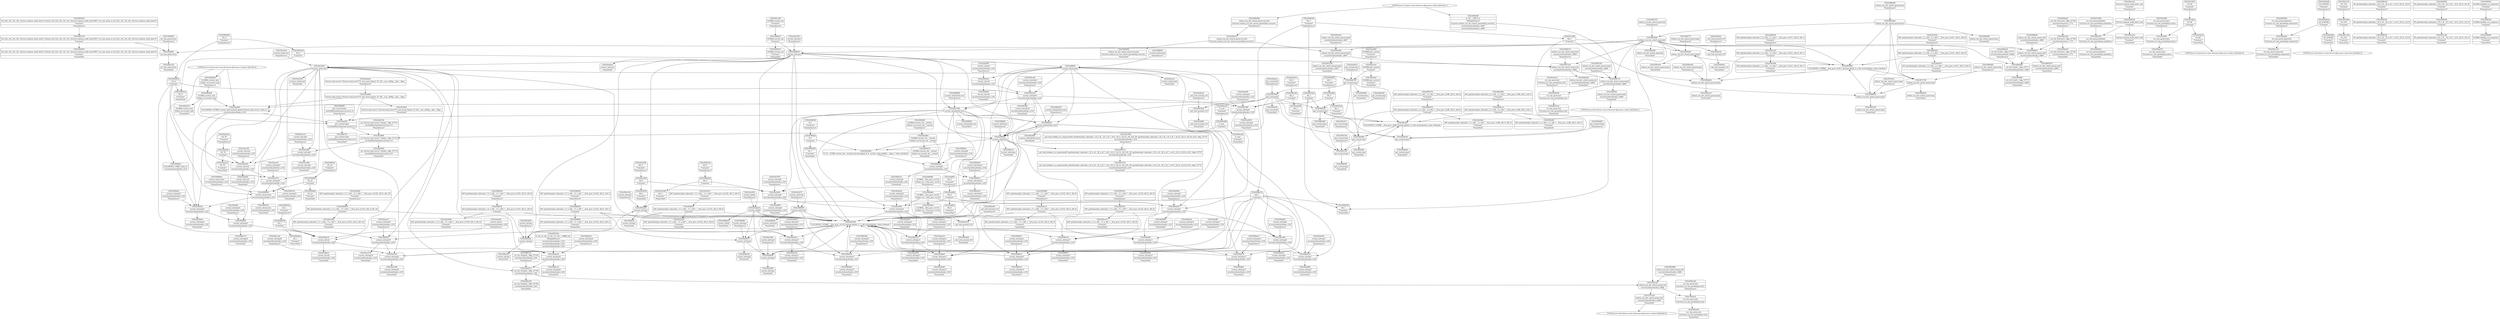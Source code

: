 digraph {
	CE0x508adc0 [shape=record,shape=Mrecord,label="{CE0x508adc0|get_current:bb|*SummSource*}"]
	CE0x509d9e0 [shape=record,shape=Mrecord,label="{CE0x509d9e0|avc_has_perm:auditdata|Function::avc_has_perm&Arg::auditdata::|*SummSink*}"]
	CE0x5099150 [shape=record,shape=Mrecord,label="{CE0x5099150|current_sid:tmp21|security/selinux/hooks.c,218|*SummSink*}"]
	CE0x5096710 [shape=record,shape=Mrecord,label="{CE0x5096710|_call_void_lockdep_rcu_suspicious(i8*_getelementptr_inbounds_(_25_x_i8_,_25_x_i8_*_.str3,_i32_0,_i32_0),_i32_218,_i8*_getelementptr_inbounds_(_45_x_i8_,_45_x_i8_*_.str12,_i32_0,_i32_0))_#10,_!dbg_!27727|security/selinux/hooks.c,218}"]
	CE0x50a3cc0 [shape=record,shape=Mrecord,label="{CE0x50a3cc0|current_sid:do.body|*SummSink*}"]
	CE0x50a7970 [shape=record,shape=Mrecord,label="{CE0x50a7970|_call_void_lockdep_rcu_suspicious(i8*_getelementptr_inbounds_(_25_x_i8_,_25_x_i8_*_.str3,_i32_0,_i32_0),_i32_218,_i8*_getelementptr_inbounds_(_45_x_i8_,_45_x_i8_*_.str12,_i32_0,_i32_0))_#10,_!dbg_!27727|security/selinux/hooks.c,218|*SummSink*}"]
	CE0x5096160 [shape=record,shape=Mrecord,label="{CE0x5096160|i8_1|*Constant*|*SummSource*}"]
	CE0x50fd730 [shape=record,shape=Mrecord,label="{CE0x50fd730|get_current:tmp4|./arch/x86/include/asm/current.h,14|*SummSink*}"]
	CE0x50bf8d0 [shape=record,shape=Mrecord,label="{CE0x50bf8d0|avc_has_perm:entry}"]
	CE0x50a05c0 [shape=record,shape=Mrecord,label="{CE0x50a05c0|get_current:entry|*SummSource*}"]
	CE0x50a6d40 [shape=record,shape=Mrecord,label="{CE0x50a6d40|current_sid:tmp3}"]
	CE0x5090110 [shape=record,shape=Mrecord,label="{CE0x5090110|selinux_tun_dev_attach_queue:tmp5|security/selinux/hooks.c,4669}"]
	CE0x50b3480 [shape=record,shape=Mrecord,label="{CE0x50b3480|i64*_getelementptr_inbounds_(_11_x_i64_,_11_x_i64_*___llvm_gcov_ctr125,_i64_0,_i64_0)|*Constant*|*SummSink*}"]
	CE0x50a5470 [shape=record,shape=Mrecord,label="{CE0x50a5470|current_sid:if.end|*SummSource*}"]
	CE0x508d7f0 [shape=record,shape=Mrecord,label="{CE0x508d7f0|i64_1|*Constant*|*SummSink*}"]
	CE0x509da50 [shape=record,shape=Mrecord,label="{CE0x509da50|_ret_i32_%retval.0,_!dbg_!27728|security/selinux/avc.c,775|*SummSink*}"]
	"CONST[source:2(external),value:2(dynamic)][purpose:{subject}][SrcIdx:2]"
	CE0x5089230 [shape=record,shape=Mrecord,label="{CE0x5089230|current_sid:tmp18|security/selinux/hooks.c,218}"]
	CE0x50bc2a0 [shape=record,shape=Mrecord,label="{CE0x50bc2a0|%struct.common_audit_data*_null|*Constant*|*SummSource*}"]
	CE0x5085010 [shape=record,shape=Mrecord,label="{CE0x5085010|i32_0|*Constant*|*SummSink*}"]
	CE0x508a2b0 [shape=record,shape=Mrecord,label="{CE0x508a2b0|avc_has_perm:ssid|Function::avc_has_perm&Arg::ssid::|*SummSink*}"]
	CE0x50b3b20 [shape=record,shape=Mrecord,label="{CE0x50b3b20|_call_void_mcount()_#3}"]
	CE0x50a1000 [shape=record,shape=Mrecord,label="{CE0x50a1000|i64*_getelementptr_inbounds_(_11_x_i64_,_11_x_i64_*___llvm_gcov_ctr125,_i64_0,_i64_10)|*Constant*|*SummSink*}"]
	CE0x5087b70 [shape=record,shape=Mrecord,label="{CE0x5087b70|i64*_getelementptr_inbounds_(_2_x_i64_,_2_x_i64_*___llvm_gcov_ctr98,_i64_0,_i64_0)|*Constant*|*SummSource*}"]
	CE0x508d620 [shape=record,shape=Mrecord,label="{CE0x508d620|selinux_tun_dev_attach_queue:call1|security/selinux/hooks.c,4669}"]
	CE0x508db10 [shape=record,shape=Mrecord,label="{CE0x508db10|current_sid:tobool1|security/selinux/hooks.c,218}"]
	CE0x5082fb0 [shape=record,shape=Mrecord,label="{CE0x5082fb0|selinux_tun_dev_attach_queue:tmp5|security/selinux/hooks.c,4669|*SummSink*}"]
	CE0x50a0f50 [shape=record,shape=Mrecord,label="{CE0x50a0f50|i64*_getelementptr_inbounds_(_11_x_i64_,_11_x_i64_*___llvm_gcov_ctr125,_i64_0,_i64_10)|*Constant*|*SummSource*}"]
	CE0x5099c60 [shape=record,shape=Mrecord,label="{CE0x5099c60|current_sid:tmp22|security/selinux/hooks.c,218}"]
	CE0x5088500 [shape=record,shape=Mrecord,label="{CE0x5088500|selinux_tun_dev_attach_queue:tmp1}"]
	"CONST[source:1(input),value:2(dynamic)][purpose:{object}][SrcIdx:1]"
	CE0x50aa600 [shape=record,shape=Mrecord,label="{CE0x50aa600|COLLAPSED:_GCMRE_current_task_external_global_%struct.task_struct*:_elem_0::|security/selinux/hooks.c,218}"]
	CE0x50a8e30 [shape=record,shape=Mrecord,label="{CE0x50a8e30|current_sid:sid|security/selinux/hooks.c,220}"]
	CE0x50a6c40 [shape=record,shape=Mrecord,label="{CE0x50a6c40|current_sid:tmp2|*SummSink*}"]
	CE0x5085dd0 [shape=record,shape=Mrecord,label="{CE0x5085dd0|selinux_tun_dev_attach_queue:bb|*SummSink*}"]
	CE0x50c2fa0 [shape=record,shape=Mrecord,label="{CE0x50c2fa0|i16_49|*Constant*}"]
	CE0x50bd440 [shape=record,shape=Mrecord,label="{CE0x50bd440|avc_has_perm:requested|Function::avc_has_perm&Arg::requested::}"]
	CE0x5091ba0 [shape=record,shape=Mrecord,label="{CE0x5091ba0|current_sid:tobool|security/selinux/hooks.c,218}"]
	CE0x5083b30 [shape=record,shape=Mrecord,label="{CE0x5083b30|i64*_getelementptr_inbounds_(_2_x_i64_,_2_x_i64_*___llvm_gcov_ctr411,_i64_0,_i64_1)|*Constant*|*SummSource*}"]
	CE0x508ab20 [shape=record,shape=Mrecord,label="{CE0x508ab20|current_sid:tmp24|security/selinux/hooks.c,220|*SummSource*}"]
	CE0x50962d0 [shape=record,shape=Mrecord,label="{CE0x50962d0|i8_1|*Constant*|*SummSink*}"]
	CE0x509e0d0 [shape=record,shape=Mrecord,label="{CE0x509e0d0|i1_true|*Constant*}"]
	CE0x50fd5c0 [shape=record,shape=Mrecord,label="{CE0x50fd5c0|get_current:tmp3}"]
	CE0x50affc0 [shape=record,shape=Mrecord,label="{CE0x50affc0|i64_0|*Constant*|*SummSink*}"]
	CE0x509e820 [shape=record,shape=Mrecord,label="{CE0x509e820|_call_void_mcount()_#3|*SummSink*}"]
	CE0x50ab880 [shape=record,shape=Mrecord,label="{CE0x50ab880|current_sid:tmp7|security/selinux/hooks.c,218|*SummSink*}"]
	CE0x50aa760 [shape=record,shape=Mrecord,label="{CE0x50aa760|current_sid:cred|security/selinux/hooks.c,218|*SummSource*}"]
	CE0x508a350 [shape=record,shape=Mrecord,label="{CE0x508a350|avc_has_perm:tsid|Function::avc_has_perm&Arg::tsid::}"]
	CE0x50b3800 [shape=record,shape=Mrecord,label="{CE0x50b3800|i64*_getelementptr_inbounds_(_2_x_i64_,_2_x_i64_*___llvm_gcov_ctr98,_i64_0,_i64_1)|*Constant*|*SummSource*}"]
	CE0x507e800 [shape=record,shape=Mrecord,label="{CE0x507e800|avc_has_perm:auditdata|Function::avc_has_perm&Arg::auditdata::|*SummSource*}"]
	CE0x50992c0 [shape=record,shape=Mrecord,label="{CE0x50992c0|i32_22|*Constant*|*SummSource*}"]
	CE0x5091cd0 [shape=record,shape=Mrecord,label="{CE0x5091cd0|current_sid:tobool|security/selinux/hooks.c,218|*SummSource*}"]
	CE0x50be670 [shape=record,shape=Mrecord,label="{CE0x50be670|avc_has_perm:tclass|Function::avc_has_perm&Arg::tclass::|*SummSink*}"]
	CE0x508b280 [shape=record,shape=Mrecord,label="{CE0x508b280|get_current:tmp3|*SummSink*}"]
	CE0x50b09d0 [shape=record,shape=Mrecord,label="{CE0x50b09d0|0:_i8,_:_GCMR_current_sid.__warned_internal_global_i8_0,_section_.data.unlikely_,_align_1:_elem_0:default:}"]
	CE0x5090e60 [shape=record,shape=Mrecord,label="{CE0x5090e60|_ret_i32_%call1,_!dbg_!27717|security/selinux/hooks.c,4669|*SummSource*}"]
	CE0x50862a0 [shape=record,shape=Mrecord,label="{CE0x50862a0|GLOBAL:current_sid|*Constant*}"]
	CE0x50c5250 [shape=record,shape=Mrecord,label="{CE0x50c5250|current_sid:do.end|*SummSink*}"]
	CE0x50b3690 [shape=record,shape=Mrecord,label="{CE0x50b3690|current_sid:tmp|*SummSource*}"]
	CE0x6523180 [shape=record,shape=Mrecord,label="{CE0x6523180|current_sid:entry|*SummSource*}"]
	CE0x508e1c0 [shape=record,shape=Mrecord,label="{CE0x508e1c0|_ret_i32_%tmp24,_!dbg_!27742|security/selinux/hooks.c,220|*SummSource*}"]
	CE0x50cbd60 [shape=record,shape=Mrecord,label="{CE0x50cbd60|%struct.task_struct*_(%struct.task_struct**)*_asm_movq_%gs:$_1:P_,$0_,_r,im,_dirflag_,_fpsr_,_flags_}"]
	CE0x50b00d0 [shape=record,shape=Mrecord,label="{CE0x50b00d0|current_sid:tmp5|security/selinux/hooks.c,218|*SummSource*}"]
	CE0x50aff50 [shape=record,shape=Mrecord,label="{CE0x50aff50|i64_0|*Constant*|*SummSource*}"]
	CE0x5090cc0 [shape=record,shape=Mrecord,label="{CE0x5090cc0|i64*_getelementptr_inbounds_(_2_x_i64_,_2_x_i64_*___llvm_gcov_ctr98,_i64_0,_i64_1)|*Constant*}"]
	CE0x50931b0 [shape=record,shape=Mrecord,label="{CE0x50931b0|i32_0|*Constant*}"]
	CE0x508dc10 [shape=record,shape=Mrecord,label="{CE0x508dc10|current_sid:tmp8|security/selinux/hooks.c,218|*SummSink*}"]
	CE0x5088e40 [shape=record,shape=Mrecord,label="{CE0x5088e40|i64*_getelementptr_inbounds_(_11_x_i64_,_11_x_i64_*___llvm_gcov_ctr125,_i64_0,_i64_0)|*Constant*|*SummSource*}"]
	CE0x508e230 [shape=record,shape=Mrecord,label="{CE0x508e230|_ret_i32_%tmp24,_!dbg_!27742|security/selinux/hooks.c,220|*SummSink*}"]
	CE0x508c200 [shape=record,shape=Mrecord,label="{CE0x508c200|current_sid:tmp1}"]
	CE0x50a8510 [shape=record,shape=Mrecord,label="{CE0x50a8510|_ret_i32_%tmp24,_!dbg_!27742|security/selinux/hooks.c,220}"]
	CE0x50955d0 [shape=record,shape=Mrecord,label="{CE0x50955d0|selinux_tun_dev_attach_queue:tmp3}"]
	CE0x508ac10 [shape=record,shape=Mrecord,label="{CE0x508ac10|current_sid:tmp24|security/selinux/hooks.c,220|*SummSink*}"]
	CE0x509fb30 [shape=record,shape=Mrecord,label="{CE0x509fb30|current_sid:tmp16|security/selinux/hooks.c,218|*SummSource*}"]
	CE0x50fc410 [shape=record,shape=Mrecord,label="{CE0x50fc410|get_current:tmp|*SummSource*}"]
	CE0x50914e0 [shape=record,shape=Mrecord,label="{CE0x50914e0|selinux_tun_dev_attach_queue:tmp4|security/selinux/hooks.c,4667|*SummSource*}"]
	CE0x508c190 [shape=record,shape=Mrecord,label="{CE0x508c190|current_sid:tmp1|*SummSource*}"]
	CE0x507e750 [shape=record,shape=Mrecord,label="{CE0x507e750|selinux_tun_dev_attach_queue:tmp}"]
	"CONST[source:0(mediator),value:0(static)][purpose:{operation}][SnkIdx:3]"
	CE0x50b1c00 [shape=record,shape=Mrecord,label="{CE0x50b1c00|i32_218|*Constant*|*SummSink*}"]
	CE0x50a3540 [shape=record,shape=Mrecord,label="{CE0x50a3540|i64_4|*Constant*}"]
	CE0x508f9f0 [shape=record,shape=Mrecord,label="{CE0x508f9f0|current_sid:do.body}"]
	CE0x50923d0 [shape=record,shape=Mrecord,label="{CE0x50923d0|_call_void_mcount()_#3|*SummSource*}"]
	CE0x50b2f80 [shape=record,shape=Mrecord,label="{CE0x50b2f80|current_sid:land.lhs.true2|*SummSink*}"]
	CE0x508bc80 [shape=record,shape=Mrecord,label="{CE0x508bc80|current_sid:tobool1|security/selinux/hooks.c,218|*SummSource*}"]
	CE0x5096ff0 [shape=record,shape=Mrecord,label="{CE0x5096ff0|current_sid:tmp2|*SummSource*}"]
	CE0x50a2060 [shape=record,shape=Mrecord,label="{CE0x50a2060|current_sid:tmp3|*SummSink*}"]
	CE0x50994d0 [shape=record,shape=Mrecord,label="{CE0x50994d0|i32_22|*Constant*|*SummSink*}"]
	CE0x50cbf20 [shape=record,shape=Mrecord,label="{CE0x50cbf20|%struct.task_struct*_(%struct.task_struct**)*_asm_movq_%gs:$_1:P_,$0_,_r,im,_dirflag_,_fpsr_,_flags_|*SummSink*}"]
	CE0x508e300 [shape=record,shape=Mrecord,label="{CE0x508e300|selinux_tun_dev_attach_queue:tmp2|*SummSource*}"]
	CE0x50a4460 [shape=record,shape=Mrecord,label="{CE0x50a4460|i64_0|*Constant*}"]
	CE0x50a06b0 [shape=record,shape=Mrecord,label="{CE0x50a06b0|get_current:entry|*SummSink*}"]
	CE0x509c920 [shape=record,shape=Mrecord,label="{CE0x509c920|i64_3|*Constant*|*SummSink*}"]
	CE0x49830e0 [shape=record,shape=Mrecord,label="{CE0x49830e0|i32_(i32,_i32,_i16,_i32,_%struct.common_audit_data*)*_bitcast_(i32_(i32,_i32,_i16,_i32,_%struct.common_audit_data.495*)*_avc_has_perm_to_i32_(i32,_i32,_i16,_i32,_%struct.common_audit_data*)*)|*Constant*|*SummSource*}"]
	CE0x508b640 [shape=record,shape=Mrecord,label="{CE0x508b640|selinux_tun_dev_attach_queue:tmp2}"]
	CE0x5083880 [shape=record,shape=Mrecord,label="{CE0x5083880|selinux_tun_dev_attach_queue:call|security/selinux/hooks.c,4669|*SummSource*}"]
	CE0x50a0ca0 [shape=record,shape=Mrecord,label="{CE0x50a0ca0|current_sid:tmp19|security/selinux/hooks.c,218|*SummSource*}"]
	CE0x50ac860 [shape=record,shape=Mrecord,label="{CE0x50ac860|GLOBAL:get_current|*Constant*|*SummSource*}"]
	CE0x507ee00 [shape=record,shape=Mrecord,label="{CE0x507ee00|GLOBAL:current_sid|*Constant*|*SummSource*}"]
	CE0x508f160 [shape=record,shape=Mrecord,label="{CE0x508f160|i8*_getelementptr_inbounds_(_45_x_i8_,_45_x_i8_*_.str12,_i32_0,_i32_0)|*Constant*}"]
	CE0x50a0740 [shape=record,shape=Mrecord,label="{CE0x50a0740|_ret_%struct.task_struct*_%tmp4,_!dbg_!27714|./arch/x86/include/asm/current.h,14|*SummSource*}"]
	CE0x5087840 [shape=record,shape=Mrecord,label="{CE0x5087840|get_current:bb}"]
	CE0x50b26f0 [shape=record,shape=Mrecord,label="{CE0x50b26f0|current_sid:call|security/selinux/hooks.c,218|*SummSource*}"]
	CE0x50a3650 [shape=record,shape=Mrecord,label="{CE0x50a3650|i64_4|*Constant*|*SummSink*}"]
	CE0x508aa30 [shape=record,shape=Mrecord,label="{CE0x508aa30|current_sid:tmp24|security/selinux/hooks.c,220}"]
	CE0x50a84a0 [shape=record,shape=Mrecord,label="{CE0x50a84a0|current_sid:entry|*SummSink*}"]
	CE0x50a2120 [shape=record,shape=Mrecord,label="{CE0x50a2120|_call_void_mcount()_#3}"]
	CE0x50875d0 [shape=record,shape=Mrecord,label="{CE0x50875d0|0:_i32,_4:_i32,_8:_i32,_12:_i32,_:_CMRE_4,8_|*MultipleSource*|security/selinux/hooks.c,218|security/selinux/hooks.c,218|security/selinux/hooks.c,220}"]
	CE0x50a4380 [shape=record,shape=Mrecord,label="{CE0x50a4380|i64_2|*Constant*|*SummSink*}"]
	CE0x509e420 [shape=record,shape=Mrecord,label="{CE0x509e420|i1_true|*Constant*|*SummSink*}"]
	CE0x5084000 [shape=record,shape=Mrecord,label="{CE0x5084000|selinux_tun_dev_attach_queue:entry|*SummSink*}"]
	CE0x508a520 [shape=record,shape=Mrecord,label="{CE0x508a520|current_sid:tobool1|security/selinux/hooks.c,218|*SummSink*}"]
	CE0x509f560 [shape=record,shape=Mrecord,label="{CE0x509f560|i8*_getelementptr_inbounds_(_25_x_i8_,_25_x_i8_*_.str3,_i32_0,_i32_0)|*Constant*|*SummSource*}"]
	CE0x509bef0 [shape=record,shape=Mrecord,label="{CE0x509bef0|current_sid:call|security/selinux/hooks.c,218|*SummSink*}"]
	"CONST[source:0(mediator),value:2(dynamic)][purpose:{object}][SnkIdx:2]"
	CE0x507ec00 [shape=record,shape=Mrecord,label="{CE0x507ec00|selinux_tun_dev_attach_queue:call|security/selinux/hooks.c,4669|*SummSink*}"]
	CE0x50eb570 [shape=record,shape=Mrecord,label="{CE0x50eb570|GLOBAL:current_task|Global_var:current_task|*SummSink*}"]
	CE0x509dac0 [shape=record,shape=Mrecord,label="{CE0x509dac0|_ret_i32_%retval.0,_!dbg_!27728|security/selinux/avc.c,775|*SummSource*}"]
	CE0x50b5ff0 [shape=record,shape=Mrecord,label="{CE0x50b5ff0|current_sid:tmp23|security/selinux/hooks.c,218|*SummSource*}"]
	CE0x509f1d0 [shape=record,shape=Mrecord,label="{CE0x509f1d0|GLOBAL:lockdep_rcu_suspicious|*Constant*}"]
	CE0x50867c0 [shape=record,shape=Mrecord,label="{CE0x50867c0|current_sid:if.then|*SummSink*}"]
	CE0x5089c30 [shape=record,shape=Mrecord,label="{CE0x5089c30|current_sid:tmp15|security/selinux/hooks.c,218}"]
	CE0x508f890 [shape=record,shape=Mrecord,label="{CE0x508f890|current_sid:land.lhs.true|*SummSource*}"]
	CE0x50a43f0 [shape=record,shape=Mrecord,label="{CE0x50a43f0|current_sid:tmp4|security/selinux/hooks.c,218|*SummSource*}"]
	CE0x50ab700 [shape=record,shape=Mrecord,label="{CE0x50ab700|current_sid:tmp7|security/selinux/hooks.c,218|*SummSource*}"]
	CE0x50a7900 [shape=record,shape=Mrecord,label="{CE0x50a7900|_call_void_lockdep_rcu_suspicious(i8*_getelementptr_inbounds_(_25_x_i8_,_25_x_i8_*_.str3,_i32_0,_i32_0),_i32_218,_i8*_getelementptr_inbounds_(_45_x_i8_,_45_x_i8_*_.str12,_i32_0,_i32_0))_#10,_!dbg_!27727|security/selinux/hooks.c,218|*SummSource*}"]
	CE0x50a10e0 [shape=record,shape=Mrecord,label="{CE0x50a10e0|current_sid:tmp20|security/selinux/hooks.c,218}"]
	CE0x50ac310 [shape=record,shape=Mrecord,label="{CE0x50ac310|current_sid:call4|security/selinux/hooks.c,218|*SummSource*}"]
	CE0x50be6e0 [shape=record,shape=Mrecord,label="{CE0x50be6e0|i32_4194304|*Constant*}"]
	CE0x50b2f10 [shape=record,shape=Mrecord,label="{CE0x50b2f10|current_sid:land.lhs.true2}"]
	CE0x5082af0 [shape=record,shape=Mrecord,label="{CE0x5082af0|selinux_tun_dev_attach_queue:sid|security/selinux/hooks.c,4669|*SummSink*}"]
	CE0x5089930 [shape=record,shape=Mrecord,label="{CE0x5089930|i64*_getelementptr_inbounds_(_11_x_i64_,_11_x_i64_*___llvm_gcov_ctr125,_i64_0,_i64_10)|*Constant*}"]
	CE0x508a120 [shape=record,shape=Mrecord,label="{CE0x508a120|avc_has_perm:entry|*SummSink*}"]
	CE0x5086c10 [shape=record,shape=Mrecord,label="{CE0x5086c10|i64_1|*Constant*}"]
	CE0x5083f50 [shape=record,shape=Mrecord,label="{CE0x5083f50|i64*_getelementptr_inbounds_(_2_x_i64_,_2_x_i64_*___llvm_gcov_ctr411,_i64_0,_i64_0)|*Constant*|*SummSink*}"]
	CE0x50a9f80 [shape=record,shape=Mrecord,label="{CE0x50a9f80|_call_void_mcount()_#3|*SummSink*}"]
	CE0x508d280 [shape=record,shape=Mrecord,label="{CE0x508d280|_ret_i32_%call1,_!dbg_!27717|security/selinux/hooks.c,4669}"]
	CE0x508c4e0 [shape=record,shape=Mrecord,label="{CE0x508c4e0|_ret_i32_%retval.0,_!dbg_!27728|security/selinux/avc.c,775}"]
	CE0x50a8320 [shape=record,shape=Mrecord,label="{CE0x50a8320|current_sid:tmp10|security/selinux/hooks.c,218|*SummSource*}"]
	CE0x509d060 [shape=record,shape=Mrecord,label="{CE0x509d060|current_sid:tmp13|security/selinux/hooks.c,218|*SummSink*}"]
	CE0x50bf940 [shape=record,shape=Mrecord,label="{CE0x50bf940|i32_(i32,_i32,_i16,_i32,_%struct.common_audit_data*)*_bitcast_(i32_(i32,_i32,_i16,_i32,_%struct.common_audit_data.495*)*_avc_has_perm_to_i32_(i32,_i32,_i16,_i32,_%struct.common_audit_data*)*)|*Constant*|*SummSink*}"]
	CE0x5083270 [shape=record,shape=Mrecord,label="{CE0x5083270|selinux_tun_dev_attach_queue:bb|*SummSource*}"]
	CE0x509e2a0 [shape=record,shape=Mrecord,label="{CE0x509e2a0|i1_true|*Constant*|*SummSource*}"]
	"CONST[source:0(mediator),value:2(dynamic)][purpose:{subject}][SnkIdx:0]"
	CE0x50a1070 [shape=record,shape=Mrecord,label="{CE0x50a1070|current_sid:tmp19|security/selinux/hooks.c,218|*SummSink*}"]
	CE0x50a11e0 [shape=record,shape=Mrecord,label="{CE0x50a11e0|current_sid:tmp20|security/selinux/hooks.c,218|*SummSource*}"]
	CE0x50b3520 [shape=record,shape=Mrecord,label="{CE0x50b3520|COLLAPSED:_GCMRE___llvm_gcov_ctr125_internal_global_11_x_i64_zeroinitializer:_elem_0:default:}"]
	CE0x50a5b10 [shape=record,shape=Mrecord,label="{CE0x50a5b10|i64*_getelementptr_inbounds_(_11_x_i64_,_11_x_i64_*___llvm_gcov_ctr125,_i64_0,_i64_9)|*Constant*|*SummSource*}"]
	CE0x50aacf0 [shape=record,shape=Mrecord,label="{CE0x50aacf0|current_sid:tmp21|security/selinux/hooks.c,218|*SummSource*}"]
	CE0x50c4040 [shape=record,shape=Mrecord,label="{CE0x50c4040|current_sid:do.end}"]
	CE0x509e510 [shape=record,shape=Mrecord,label="{CE0x509e510|selinux_tun_dev_attach_queue:security|Function::selinux_tun_dev_attach_queue&Arg::security::}"]
	CE0x5086490 [shape=record,shape=Mrecord,label="{CE0x5086490|selinux_tun_dev_attach_queue:security|Function::selinux_tun_dev_attach_queue&Arg::security::|*SummSink*}"]
	CE0x50ac490 [shape=record,shape=Mrecord,label="{CE0x50ac490|current_sid:call4|security/selinux/hooks.c,218|*SummSink*}"]
	CE0x5084460 [shape=record,shape=Mrecord,label="{CE0x5084460|selinux_tun_dev_attach_queue:tmp|*SummSource*}"]
	CE0x508f900 [shape=record,shape=Mrecord,label="{CE0x508f900|current_sid:land.lhs.true|*SummSink*}"]
	CE0x5088be0 [shape=record,shape=Mrecord,label="{CE0x5088be0|current_sid:bb|*SummSink*}"]
	CE0x509dec0 [shape=record,shape=Mrecord,label="{CE0x509dec0|current_sid:tmp14|security/selinux/hooks.c,218|*SummSource*}"]
	CE0x50a4de0 [shape=record,shape=Mrecord,label="{CE0x50a4de0|_call_void_mcount()_#3|*SummSource*}"]
	CE0x5084260 [shape=record,shape=Mrecord,label="{CE0x5084260|selinux_tun_dev_attach_queue:security|Function::selinux_tun_dev_attach_queue&Arg::security::|*SummSource*}"]
	CE0x508be00 [shape=record,shape=Mrecord,label="{CE0x508be00|i64_5|*Constant*}"]
	CE0x50fd690 [shape=record,shape=Mrecord,label="{CE0x50fd690|get_current:tmp4|./arch/x86/include/asm/current.h,14|*SummSource*}"]
	CE0x5089d10 [shape=record,shape=Mrecord,label="{CE0x5089d10|current_sid:tmp16|security/selinux/hooks.c,218}"]
	CE0x50fd460 [shape=record,shape=Mrecord,label="{CE0x50fd460|get_current:tmp2|*SummSource*}"]
	CE0x5096cf0 [shape=record,shape=Mrecord,label="{CE0x5096cf0|current_sid:tmp1|*SummSink*}"]
	CE0x50920c0 [shape=record,shape=Mrecord,label="{CE0x50920c0|i64*_getelementptr_inbounds_(_11_x_i64_,_11_x_i64_*___llvm_gcov_ctr125,_i64_0,_i64_8)|*Constant*|*SummSource*}"]
	CE0x50fcb60 [shape=record,shape=Mrecord,label="{CE0x50fcb60|get_current:tmp|*SummSink*}"]
	CE0x50a03a0 [shape=record,shape=Mrecord,label="{CE0x50a03a0|GLOBAL:get_current|*Constant*|*SummSink*}"]
	CE0x50aa830 [shape=record,shape=Mrecord,label="{CE0x50aa830|current_sid:cred|security/selinux/hooks.c,218|*SummSink*}"]
	CE0x5092ba0 [shape=record,shape=Mrecord,label="{CE0x5092ba0|current_sid:tmp8|security/selinux/hooks.c,218}"]
	CE0x50a4590 [shape=record,shape=Mrecord,label="{CE0x50a4590|current_sid:tmp4|security/selinux/hooks.c,218|*SummSink*}"]
	CE0x50b66a0 [shape=record,shape=Mrecord,label="{CE0x50b66a0|i32_1|*Constant*|*SummSink*}"]
	CE0x5086350 [shape=record,shape=Mrecord,label="{CE0x5086350|i64_1|*Constant*|*SummSource*}"]
	CE0x5099f50 [shape=record,shape=Mrecord,label="{CE0x5099f50|current_sid:tmp23|security/selinux/hooks.c,218}"]
	CE0x509d270 [shape=record,shape=Mrecord,label="{CE0x509d270|current_sid:tmp14|security/selinux/hooks.c,218}"]
	CE0x5086580 [shape=record,shape=Mrecord,label="{CE0x5086580|current_sid:if.end}"]
	CE0x5088cf0 [shape=record,shape=Mrecord,label="{CE0x5088cf0|i64*_getelementptr_inbounds_(_11_x_i64_,_11_x_i64_*___llvm_gcov_ctr125,_i64_0,_i64_0)|*Constant*}"]
	CE0x50924e0 [shape=record,shape=Mrecord,label="{CE0x50924e0|current_sid:call|security/selinux/hooks.c,218}"]
	CE0x50bc230 [shape=record,shape=Mrecord,label="{CE0x50bc230|%struct.common_audit_data*_null|*Constant*|*SummSink*}"]
	CE0x508c550 [shape=record,shape=Mrecord,label="{CE0x508c550|avc_has_perm:auditdata|Function::avc_has_perm&Arg::auditdata::}"]
	CE0x50b6520 [shape=record,shape=Mrecord,label="{CE0x50b6520|i32_1|*Constant*|*SummSource*}"]
	CE0x50aa020 [shape=record,shape=Mrecord,label="{CE0x50aa020|get_current:tmp4|./arch/x86/include/asm/current.h,14}"]
	CE0x508e660 [shape=record,shape=Mrecord,label="{CE0x508e660|GLOBAL:current_task|Global_var:current_task|*SummSource*}"]
	CE0x5092ca0 [shape=record,shape=Mrecord,label="{CE0x5092ca0|selinux_tun_dev_attach_queue:call|security/selinux/hooks.c,4669}"]
	CE0x50b5dd0 [shape=record,shape=Mrecord,label="{CE0x50b5dd0|current_sid:tmp22|security/selinux/hooks.c,218|*SummSink*}"]
	CE0x50870b0 [shape=record,shape=Mrecord,label="{CE0x50870b0|GLOBAL:__llvm_gcov_ctr125|Global_var:__llvm_gcov_ctr125|*SummSink*}"]
	CE0x50d9c40 [shape=record,shape=Mrecord,label="{CE0x50d9c40|get_current:tmp2}"]
	CE0x50a35b0 [shape=record,shape=Mrecord,label="{CE0x50a35b0|i64_4|*Constant*|*SummSource*}"]
	CE0x50a4310 [shape=record,shape=Mrecord,label="{CE0x50a4310|i64_2|*Constant*|*SummSource*}"]
	CE0x5099830 [shape=record,shape=Mrecord,label="{CE0x5099830|current_sid:security|security/selinux/hooks.c,218}"]
	CE0x7005ac0 [shape=record,shape=Mrecord,label="{CE0x7005ac0|avc_has_perm:ssid|Function::avc_has_perm&Arg::ssid::}"]
	CE0x50a60d0 [shape=record,shape=Mrecord,label="{CE0x50a60d0|current_sid:tmp17|security/selinux/hooks.c,218|*SummSource*}"]
	CE0x5085b10 [shape=record,shape=Mrecord,label="{CE0x5085b10|GLOBAL:current_sid|*Constant*|*SummSink*}"]
	CE0x508c030 [shape=record,shape=Mrecord,label="{CE0x508c030|current_sid:tmp|*SummSink*}"]
	CE0x50895e0 [shape=record,shape=Mrecord,label="{CE0x50895e0|current_sid:tmp19|security/selinux/hooks.c,218}"]
	CE0x5092a70 [shape=record,shape=Mrecord,label="{CE0x5092a70|GLOBAL:current_sid.__warned|Global_var:current_sid.__warned|*SummSink*}"]
	CE0x5086680 [shape=record,shape=Mrecord,label="{CE0x5086680|current_sid:if.then}"]
	CE0x508f770 [shape=record,shape=Mrecord,label="{CE0x508f770|selinux_tun_dev_attach_queue:tmp3|*SummSource*}"]
	CE0x50fced0 [shape=record,shape=Mrecord,label="{CE0x50fced0|i64*_getelementptr_inbounds_(_2_x_i64_,_2_x_i64_*___llvm_gcov_ctr98,_i64_0,_i64_1)|*Constant*|*SummSink*}"]
	CE0x5088190 [shape=record,shape=Mrecord,label="{CE0x5088190|current_sid:land.lhs.true2|*SummSource*}"]
	CE0x50fd4d0 [shape=record,shape=Mrecord,label="{CE0x50fd4d0|get_current:tmp2|*SummSink*}"]
	CE0x50a4cc0 [shape=record,shape=Mrecord,label="{CE0x50a4cc0|i64*_getelementptr_inbounds_(_11_x_i64_,_11_x_i64_*___llvm_gcov_ctr125,_i64_0,_i64_6)|*Constant*}"]
	CE0x5084bf0 [shape=record,shape=Mrecord,label="{CE0x5084bf0|current_sid:if.end|*SummSink*}"]
	CE0x50859b0 [shape=record,shape=Mrecord,label="{CE0x50859b0|COLLAPSED:_GCMRE___llvm_gcov_ctr411_internal_global_2_x_i64_zeroinitializer:_elem_0:default:}"]
	CE0x50a7c90 [shape=record,shape=Mrecord,label="{CE0x50a7c90|i8*_getelementptr_inbounds_(_25_x_i8_,_25_x_i8_*_.str3,_i32_0,_i32_0)|*Constant*|*SummSink*}"]
	CE0x5086dd0 [shape=record,shape=Mrecord,label="{CE0x5086dd0|GLOBAL:__llvm_gcov_ctr125|Global_var:__llvm_gcov_ctr125}"]
	CE0x50b2830 [shape=record,shape=Mrecord,label="{CE0x50b2830|i32_0|*Constant*}"]
	CE0x5081c20 [shape=record,shape=Mrecord,label="{CE0x5081c20|i64*_getelementptr_inbounds_(_2_x_i64_,_2_x_i64_*___llvm_gcov_ctr411,_i64_0,_i64_1)|*Constant*}"]
	CE0x50a9ee0 [shape=record,shape=Mrecord,label="{CE0x50a9ee0|_call_void_mcount()_#3|*SummSource*}"]
	CE0x50bd520 [shape=record,shape=Mrecord,label="{CE0x50bd520|%struct.common_audit_data*_null|*Constant*}"]
	CE0x50b0240 [shape=record,shape=Mrecord,label="{CE0x50b0240|current_sid:tmp5|security/selinux/hooks.c,218}"]
	CE0x7005950 [shape=record,shape=Mrecord,label="{CE0x7005950|avc_has_perm:entry|*SummSource*}"]
	CE0x50aa3a0 [shape=record,shape=Mrecord,label="{CE0x50aa3a0|i32_78|*Constant*|*SummSource*}"]
	CE0x508af40 [shape=record,shape=Mrecord,label="{CE0x508af40|get_current:bb|*SummSink*}"]
	CE0x50aab70 [shape=record,shape=Mrecord,label="{CE0x50aab70|current_sid:tmp21|security/selinux/hooks.c,218}"]
	CE0x5081800 [shape=record,shape=Mrecord,label="{CE0x5081800|i64*_getelementptr_inbounds_(_2_x_i64_,_2_x_i64_*___llvm_gcov_ctr411,_i64_0,_i64_1)|*Constant*|*SummSink*}"]
	CE0x5083060 [shape=record,shape=Mrecord,label="{CE0x5083060|avc_has_perm:requested|Function::avc_has_perm&Arg::requested::|*SummSource*}"]
	CE0x5084d50 [shape=record,shape=Mrecord,label="{CE0x5084d50|i32_0|*Constant*|*SummSource*}"]
	CE0x50894b0 [shape=record,shape=Mrecord,label="{CE0x50894b0|current_sid:tmp18|security/selinux/hooks.c,218|*SummSink*}"]
	CE0x50a8dc0 [shape=record,shape=Mrecord,label="{CE0x50a8dc0|current_sid:sid|security/selinux/hooks.c,220|*SummSink*}"]
	CE0x509f4b0 [shape=record,shape=Mrecord,label="{CE0x509f4b0|GLOBAL:lockdep_rcu_suspicious|*Constant*|*SummSink*}"]
	CE0x50996c0 [shape=record,shape=Mrecord,label="{CE0x50996c0|COLLAPSED:_CMRE:_elem_0::|security/selinux/hooks.c,218}"]
	CE0x50bc1c0 [shape=record,shape=Mrecord,label="{CE0x50bc1c0|avc_has_perm:requested|Function::avc_has_perm&Arg::requested::|*SummSink*}"]
	CE0x509cff0 [shape=record,shape=Mrecord,label="{CE0x509cff0|current_sid:tmp13|security/selinux/hooks.c,218|*SummSource*}"]
	CE0x50893d0 [shape=record,shape=Mrecord,label="{CE0x50893d0|current_sid:tmp18|security/selinux/hooks.c,218|*SummSource*}"]
	CE0x5092440 [shape=record,shape=Mrecord,label="{CE0x5092440|_call_void_mcount()_#3|*SummSink*}"]
	CE0x50a6b70 [shape=record,shape=Mrecord,label="{CE0x50a6b70|current_sid:tmp2}"]
	CE0x64651e0 [shape=record,shape=Mrecord,label="{CE0x64651e0|avc_has_perm:tsid|Function::avc_has_perm&Arg::tsid::|*SummSink*}"]
	CE0x508ddb0 [shape=record,shape=Mrecord,label="{CE0x508ddb0|current_sid:tmp6|security/selinux/hooks.c,218|*SummSource*}"]
	CE0x5096400 [shape=record,shape=Mrecord,label="{CE0x5096400|i8*_getelementptr_inbounds_(_25_x_i8_,_25_x_i8_*_.str3,_i32_0,_i32_0)|*Constant*}"]
	CE0x50c2ec0 [shape=record,shape=Mrecord,label="{CE0x50c2ec0|avc_has_perm:tsid|Function::avc_has_perm&Arg::tsid::|*SummSource*}"]
	CE0x509ca00 [shape=record,shape=Mrecord,label="{CE0x509ca00|i64_2|*Constant*}"]
	CE0x50a3760 [shape=record,shape=Mrecord,label="{CE0x50a3760|current_sid:tmp9|security/selinux/hooks.c,218|*SummSource*}"]
	CE0x50a5d10 [shape=record,shape=Mrecord,label="{CE0x50a5d10|current_sid:tmp17|security/selinux/hooks.c,218}"]
	CE0x508a3c0 [shape=record,shape=Mrecord,label="{CE0x508a3c0|selinux_tun_dev_attach_queue:tmp2|*SummSink*}"]
	CE0x50c0bf0 [shape=record,shape=Mrecord,label="{CE0x50c0bf0|avc_has_perm:tclass|Function::avc_has_perm&Arg::tclass::}"]
	CE0x509c8b0 [shape=record,shape=Mrecord,label="{CE0x509c8b0|i64_3|*Constant*|*SummSource*}"]
	CE0x508f5d0 [shape=record,shape=Mrecord,label="{CE0x508f5d0|i64*_getelementptr_inbounds_(_11_x_i64_,_11_x_i64_*___llvm_gcov_ctr125,_i64_0,_i64_9)|*Constant*}"]
	CE0x509c680 [shape=record,shape=Mrecord,label="{CE0x509c680|i64_3|*Constant*}"]
	CE0x508e840 [shape=record,shape=Mrecord,label="{CE0x508e840|get_current:tmp}"]
	CE0x50aa590 [shape=record,shape=Mrecord,label="{CE0x50aa590|current_sid:cred|security/selinux/hooks.c,218}"]
	CE0x5091280 [shape=record,shape=Mrecord,label="{CE0x5091280|selinux_tun_dev_attach_queue:tmp4|security/selinux/hooks.c,4667|*SummSink*}"]
	CE0x508a1b0 [shape=record,shape=Mrecord,label="{CE0x508a1b0|avc_has_perm:ssid|Function::avc_has_perm&Arg::ssid::|*SummSource*}"]
	CE0x50c5360 [shape=record,shape=Mrecord,label="{CE0x50c5360|current_sid:land.lhs.true}"]
	CE0x5081bb0 [shape=record,shape=Mrecord,label="{CE0x5081bb0|selinux_tun_dev_attach_queue:entry}"]
	CE0x5091550 [shape=record,shape=Mrecord,label="{CE0x5091550|get_current:tmp1|*SummSource*}"]
	CE0x508fb00 [shape=record,shape=Mrecord,label="{CE0x508fb00|current_sid:do.body|*SummSource*}"]
	CE0x509f420 [shape=record,shape=Mrecord,label="{CE0x509f420|GLOBAL:lockdep_rcu_suspicious|*Constant*|*SummSource*}"]
	CE0x50a48a0 [shape=record,shape=Mrecord,label="{CE0x50a48a0|current_sid:tmp12|security/selinux/hooks.c,218}"]
	CE0x5096e40 [shape=record,shape=Mrecord,label="{CE0x5096e40|i64*_getelementptr_inbounds_(_11_x_i64_,_11_x_i64_*___llvm_gcov_ctr125,_i64_0,_i64_1)|*Constant*|*SummSource*}"]
	CE0x50a0510 [shape=record,shape=Mrecord,label="{CE0x50a0510|get_current:entry}"]
	CE0x5090180 [shape=record,shape=Mrecord,label="{CE0x5090180|selinux_tun_dev_attach_queue:tmp5|security/selinux/hooks.c,4669|*SummSource*}"]
	CE0x508f1d0 [shape=record,shape=Mrecord,label="{CE0x508f1d0|i8*_getelementptr_inbounds_(_45_x_i8_,_45_x_i8_*_.str12,_i32_0,_i32_0)|*Constant*|*SummSource*}"]
	CE0x50a8090 [shape=record,shape=Mrecord,label="{CE0x50a8090|current_sid:tmp9|security/selinux/hooks.c,218|*SummSink*}"]
	CE0x5093890 [shape=record,shape=Mrecord,label="{CE0x5093890|i64*_getelementptr_inbounds_(_11_x_i64_,_11_x_i64_*___llvm_gcov_ctr125,_i64_0,_i64_6)|*Constant*|*SummSource*}"]
	CE0x5093af0 [shape=record,shape=Mrecord,label="{CE0x5093af0|i64*_getelementptr_inbounds_(_11_x_i64_,_11_x_i64_*___llvm_gcov_ctr125,_i64_0,_i64_6)|*Constant*|*SummSink*}"]
	CE0x509cf80 [shape=record,shape=Mrecord,label="{CE0x509cf80|current_sid:tmp13|security/selinux/hooks.c,218}"]
	CE0x507ef60 [shape=record,shape=Mrecord,label="{CE0x507ef60|i64_1|*Constant*}"]
	CE0x50a36f0 [shape=record,shape=Mrecord,label="{CE0x50a36f0|current_sid:tmp10|security/selinux/hooks.c,218}"]
	CE0x50a0aa0 [shape=record,shape=Mrecord,label="{CE0x50a0aa0|i32_78|*Constant*}"]
	CE0x50ab0e0 [shape=record,shape=Mrecord,label="{CE0x50ab0e0|current_sid:tmp10|security/selinux/hooks.c,218|*SummSink*}"]
	CE0x50aa2c0 [shape=record,shape=Mrecord,label="{CE0x50aa2c0|i32_78|*Constant*|*SummSink*}"]
	CE0x4983070 [shape=record,shape=Mrecord,label="{CE0x4983070|selinux_tun_dev_attach_queue:call1|security/selinux/hooks.c,4669|*SummSink*}"]
	CE0x50a4a10 [shape=record,shape=Mrecord,label="{CE0x50a4a10|current_sid:tmp12|security/selinux/hooks.c,218|*SummSource*}"]
	CE0x50aa0f0 [shape=record,shape=Mrecord,label="{CE0x50aa0f0|current_sid:sid|security/selinux/hooks.c,220|*SummSource*}"]
	CE0x50866f0 [shape=record,shape=Mrecord,label="{CE0x50866f0|current_sid:if.then|*SummSource*}"]
	CE0x50a34d0 [shape=record,shape=Mrecord,label="{CE0x50a34d0|current_sid:tmp9|security/selinux/hooks.c,218}"]
	CE0x509f910 [shape=record,shape=Mrecord,label="{CE0x509f910|current_sid:tmp15|security/selinux/hooks.c,218|*SummSink*}"]
	CE0x5082e50 [shape=record,shape=Mrecord,label="{CE0x5082e50|selinux_tun_dev_attach_queue:tmp1|*SummSink*}"]
	CE0x50b6300 [shape=record,shape=Mrecord,label="{CE0x50b6300|i32_1|*Constant*}"]
	CE0x50c41b0 [shape=record,shape=Mrecord,label="{CE0x50c41b0|current_sid:do.end|*SummSource*}"]
	CE0x5096f80 [shape=record,shape=Mrecord,label="{CE0x5096f80|i64*_getelementptr_inbounds_(_11_x_i64_,_11_x_i64_*___llvm_gcov_ctr125,_i64_0,_i64_1)|*Constant*|*SummSink*}"]
	CE0x50854e0 [shape=record,shape=Mrecord,label="{CE0x50854e0|i64*_getelementptr_inbounds_(_2_x_i64_,_2_x_i64_*___llvm_gcov_ctr411,_i64_0,_i64_0)|*Constant*}"]
	CE0x508dee0 [shape=record,shape=Mrecord,label="{CE0x508dee0|current_sid:tmp6|security/selinux/hooks.c,218|*SummSink*}"]
	CE0x5088a80 [shape=record,shape=Mrecord,label="{CE0x5088a80|selinux_tun_dev_attach_queue:entry|*SummSource*}"]
	CE0x508b180 [shape=record,shape=Mrecord,label="{CE0x508b180|get_current:tmp3|*SummSource*}"]
	CE0x509c6f0 [shape=record,shape=Mrecord,label="{CE0x509c6f0|current_sid:tobool|security/selinux/hooks.c,218|*SummSink*}"]
	CE0x50cbe40 [shape=record,shape=Mrecord,label="{CE0x50cbe40|%struct.task_struct*_(%struct.task_struct**)*_asm_movq_%gs:$_1:P_,$0_,_r,im,_dirflag_,_fpsr_,_flags_|*SummSource*}"]
	CE0x509dfa0 [shape=record,shape=Mrecord,label="{CE0x509dfa0|current_sid:tmp14|security/selinux/hooks.c,218|*SummSink*}"]
	CE0x509fde0 [shape=record,shape=Mrecord,label="{CE0x509fde0|i8_1|*Constant*}"]
	CE0x50a8c90 [shape=record,shape=Mrecord,label="{CE0x50a8c90|_call_void_mcount()_#3}"]
	CE0x508e010 [shape=record,shape=Mrecord,label="{CE0x508e010|current_sid:tmp7|security/selinux/hooks.c,218}"]
	CE0x50ab210 [shape=record,shape=Mrecord,label="{CE0x50ab210|current_sid:tmp11|security/selinux/hooks.c,218}"]
	CE0x50a1380 [shape=record,shape=Mrecord,label="{CE0x50a1380|current_sid:tmp20|security/selinux/hooks.c,218|*SummSink*}"]
	CE0x50a0860 [shape=record,shape=Mrecord,label="{CE0x50a0860|_ret_%struct.task_struct*_%tmp4,_!dbg_!27714|./arch/x86/include/asm/current.h,14}"]
	CE0x508c2d0 [shape=record,shape=Mrecord,label="{CE0x508c2d0|current_sid:tmp}"]
	CE0x50918d0 [shape=record,shape=Mrecord,label="{CE0x50918d0|selinux_tun_dev_attach_queue:tmp4|security/selinux/hooks.c,4667}"]
	CE0x5086f80 [shape=record,shape=Mrecord,label="{CE0x5086f80|GLOBAL:__llvm_gcov_ctr125|Global_var:__llvm_gcov_ctr125|*SummSource*}"]
	CE0x50a33d0 [shape=record,shape=Mrecord,label="{CE0x50a33d0|i64_5|*Constant*|*SummSink*}"]
	CE0x509fcb0 [shape=record,shape=Mrecord,label="{CE0x509fcb0|current_sid:tmp16|security/selinux/hooks.c,218|*SummSink*}"]
	CE0x508d9c0 [shape=record,shape=Mrecord,label="{CE0x508d9c0|current_sid:tmp8|security/selinux/hooks.c,218|*SummSource*}"]
	CE0x50a3f30 [shape=record,shape=Mrecord,label="{CE0x50a3f30|current_sid:bb|*SummSource*}"]
	CE0x50b0f90 [shape=record,shape=Mrecord,label="{CE0x50b0f90|current_sid:tmp5|security/selinux/hooks.c,218|*SummSink*}"]
	CE0x50ac5c0 [shape=record,shape=Mrecord,label="{CE0x50ac5c0|GLOBAL:get_current|*Constant*}"]
	CE0x50ab9b0 [shape=record,shape=Mrecord,label="{CE0x50ab9b0|GLOBAL:current_sid.__warned|Global_var:current_sid.__warned}"]
	CE0x508f320 [shape=record,shape=Mrecord,label="{CE0x508f320|i8*_getelementptr_inbounds_(_45_x_i8_,_45_x_i8_*_.str12,_i32_0,_i32_0)|*Constant*|*SummSink*}"]
	CE0x50903f0 [shape=record,shape=Mrecord,label="{CE0x50903f0|get_current:tmp1|*SummSink*}"]
	CE0x50839d0 [shape=record,shape=Mrecord,label="{CE0x50839d0|selinux_tun_dev_attach_queue:bb}"]
	CE0x50818c0 [shape=record,shape=Mrecord,label="{CE0x50818c0|selinux_tun_dev_attach_queue:tmp3|*SummSink*}"]
	CE0x50b6170 [shape=record,shape=Mrecord,label="{CE0x50b6170|current_sid:tmp23|security/selinux/hooks.c,218|*SummSink*}"]
	CE0x507e410 [shape=record,shape=Mrecord,label="{CE0x507e410|selinux_tun_dev_attach_queue:tmp1|*SummSource*}"]
	CE0x5099060 [shape=record,shape=Mrecord,label="{CE0x5099060|i32_22|*Constant*}"]
	CE0x50a5ca0 [shape=record,shape=Mrecord,label="{CE0x50a5ca0|i64*_getelementptr_inbounds_(_11_x_i64_,_11_x_i64_*___llvm_gcov_ctr125,_i64_0,_i64_9)|*Constant*|*SummSink*}"]
	CE0x507f220 [shape=record,shape=Mrecord,label="{CE0x507f220|i64*_getelementptr_inbounds_(_2_x_i64_,_2_x_i64_*___llvm_gcov_ctr411,_i64_0,_i64_0)|*Constant*|*SummSource*}"]
	CE0x50ab590 [shape=record,shape=Mrecord,label="{CE0x50ab590|current_sid:tmp11|security/selinux/hooks.c,218|*SummSink*}"]
	CE0x50c0b80 [shape=record,shape=Mrecord,label="{CE0x50c0b80|avc_has_perm:tclass|Function::avc_has_perm&Arg::tclass::|*SummSource*}"]
	CE0x50a1f60 [shape=record,shape=Mrecord,label="{CE0x50a1f60|current_sid:tmp3|*SummSource*}"]
	CE0x50b18d0 [shape=record,shape=Mrecord,label="{CE0x50b18d0|i32_218|*Constant*}"]
	CE0x50b1a70 [shape=record,shape=Mrecord,label="{CE0x50b1a70|i32_218|*Constant*|*SummSource*}"]
	CE0x5088b30 [shape=record,shape=Mrecord,label="{CE0x5088b30|current_sid:entry}"]
	CE0x5091150 [shape=record,shape=Mrecord,label="{CE0x5091150|get_current:tmp1}"]
	CE0x5091e10 [shape=record,shape=Mrecord,label="{CE0x5091e10|i64*_getelementptr_inbounds_(_11_x_i64_,_11_x_i64_*___llvm_gcov_ctr125,_i64_0,_i64_8)|*Constant*|*SummSink*}"]
	CE0x50a0b40 [shape=record,shape=Mrecord,label="{CE0x50a0b40|_ret_%struct.task_struct*_%tmp4,_!dbg_!27714|./arch/x86/include/asm/current.h,14|*SummSink*}"]
	CE0x509c990 [shape=record,shape=Mrecord,label="{CE0x509c990|current_sid:tmp4|security/selinux/hooks.c,218}"]
	CE0x5084b40 [shape=record,shape=Mrecord,label="{CE0x5084b40|selinux_tun_dev_attach_queue:tmp|*SummSink*}"]
	CE0x5097140 [shape=record,shape=Mrecord,label="{CE0x5097140|selinux_tun_dev_attach_queue:sid|security/selinux/hooks.c,4669}"]
	CE0x50bd3d0 [shape=record,shape=Mrecord,label="{CE0x50bd3d0|i32_4194304|*Constant*|*SummSource*}"]
	CE0x50b1000 [shape=record,shape=Mrecord,label="{CE0x50b1000|current_sid:tmp6|security/selinux/hooks.c,218}"]
	CE0x5099910 [shape=record,shape=Mrecord,label="{CE0x5099910|current_sid:security|security/selinux/hooks.c,218|*SummSink*}"]
	CE0x50bd4b0 [shape=record,shape=Mrecord,label="{CE0x50bd4b0|i32_4194304|*Constant*|*SummSink*}"]
	CE0x50ab410 [shape=record,shape=Mrecord,label="{CE0x50ab410|current_sid:tmp11|security/selinux/hooks.c,218|*SummSource*}"]
	CE0x5099de0 [shape=record,shape=Mrecord,label="{CE0x5099de0|current_sid:tmp22|security/selinux/hooks.c,218|*SummSource*}"]
	CE0x5082b60 [shape=record,shape=Mrecord,label="{CE0x5082b60|0:_i32,_:_CRE_0,4_|*MultipleSource*|Function::selinux_tun_dev_attach_queue&Arg::security::|security/selinux/hooks.c,4667|security/selinux/hooks.c,4669}"]
	CE0x50a6140 [shape=record,shape=Mrecord,label="{CE0x50a6140|current_sid:tmp17|security/selinux/hooks.c,218|*SummSink*}"]
	CE0x5090f20 [shape=record,shape=Mrecord,label="{CE0x5090f20|_ret_i32_%call1,_!dbg_!27717|security/selinux/hooks.c,4669|*SummSink*}"]
	CE0x508b070 [shape=record,shape=Mrecord,label="{CE0x508b070|i64*_getelementptr_inbounds_(_2_x_i64_,_2_x_i64_*___llvm_gcov_ctr98,_i64_0,_i64_0)|*Constant*}"]
	CE0x508e460 [shape=record,shape=Mrecord,label="{CE0x508e460|GLOBAL:current_task|Global_var:current_task}"]
	CE0x50ac080 [shape=record,shape=Mrecord,label="{CE0x50ac080|current_sid:call4|security/selinux/hooks.c,218}"]
	CE0x50fc3a0 [shape=record,shape=Mrecord,label="{CE0x50fc3a0|COLLAPSED:_GCMRE___llvm_gcov_ctr98_internal_global_2_x_i64_zeroinitializer:_elem_0:default:}"]
	CE0x508a7b0 [shape=record,shape=Mrecord,label="{CE0x508a7b0|i64_5|*Constant*|*SummSource*}"]
	CE0x50928f0 [shape=record,shape=Mrecord,label="{CE0x50928f0|GLOBAL:current_sid.__warned|Global_var:current_sid.__warned|*SummSource*}"]
	CE0x4983150 [shape=record,shape=Mrecord,label="{CE0x4983150|i32_(i32,_i32,_i16,_i32,_%struct.common_audit_data*)*_bitcast_(i32_(i32,_i32,_i16,_i32,_%struct.common_audit_data.495*)*_avc_has_perm_to_i32_(i32,_i32,_i16,_i32,_%struct.common_audit_data*)*)|*Constant*}"]
	CE0x50c3010 [shape=record,shape=Mrecord,label="{CE0x50c3010|i16_49|*Constant*|*SummSource*}"]
	"CONST[source:0(mediator),value:2(dynamic)][purpose:{object}][SnkIdx:1]"
	CE0x50910e0 [shape=record,shape=Mrecord,label="{CE0x50910e0|i64_1|*Constant*}"]
	CE0x50a3da0 [shape=record,shape=Mrecord,label="{CE0x50a3da0|current_sid:bb}"]
	CE0x50e5b40 [shape=record,shape=Mrecord,label="{CE0x50e5b40|i64*_getelementptr_inbounds_(_2_x_i64_,_2_x_i64_*___llvm_gcov_ctr98,_i64_0,_i64_0)|*Constant*|*SummSink*}"]
	CE0x5092050 [shape=record,shape=Mrecord,label="{CE0x5092050|i64*_getelementptr_inbounds_(_11_x_i64_,_11_x_i64_*___llvm_gcov_ctr125,_i64_0,_i64_8)|*Constant*}"]
	CE0x50c0a10 [shape=record,shape=Mrecord,label="{CE0x50c0a10|i16_49|*Constant*|*SummSink*}"]
	CE0x508d690 [shape=record,shape=Mrecord,label="{CE0x508d690|selinux_tun_dev_attach_queue:call1|security/selinux/hooks.c,4669|*SummSource*}"]
	CE0x50a4b90 [shape=record,shape=Mrecord,label="{CE0x50a4b90|current_sid:tmp12|security/selinux/hooks.c,218|*SummSink*}"]
	CE0x5089ca0 [shape=record,shape=Mrecord,label="{CE0x5089ca0|current_sid:tmp15|security/selinux/hooks.c,218|*SummSource*}"]
	CE0x5089a70 [shape=record,shape=Mrecord,label="{CE0x5089a70|selinux_tun_dev_attach_queue:sid|security/selinux/hooks.c,4669|*SummSource*}"]
	CE0x5086900 [shape=record,shape=Mrecord,label="{CE0x5086900|i64*_getelementptr_inbounds_(_11_x_i64_,_11_x_i64_*___llvm_gcov_ctr125,_i64_0,_i64_1)|*Constant*}"]
	CE0x50998a0 [shape=record,shape=Mrecord,label="{CE0x50998a0|current_sid:security|security/selinux/hooks.c,218|*SummSource*}"]
	CE0x508e460 -> CE0x50eb570
	CE0x509cff0 -> CE0x509cf80
	CE0x50aa3a0 -> CE0x50a0aa0
	CE0x5099c60 -> CE0x50b5dd0
	CE0x5099060 -> CE0x5099830
	CE0x50839d0 -> CE0x50859b0
	CE0x49830e0 -> CE0x4983150
	CE0x5099f50 -> CE0x50b6170
	CE0x508f9f0 -> CE0x509c990
	"CONST[source:1(input),value:2(dynamic)][purpose:{object}][SrcIdx:1]" -> CE0x5084260
	CE0x5091ba0 -> CE0x50c5360
	CE0x50839d0 -> CE0x5088b30
	CE0x50ac080 -> CE0x50ac490
	CE0x50a4cc0 -> CE0x50b3520
	CE0x50a36f0 -> CE0x50b3520
	CE0x507ef60 -> CE0x508d7f0
	CE0x508d690 -> CE0x508d620
	CE0x508b640 -> CE0x50955d0
	CE0x5086c10 -> CE0x509d270
	CE0x509ca00 -> CE0x509c990
	CE0x50854e0 -> CE0x5083f50
	CE0x508d620 -> CE0x4983070
	CE0x50b6300 -> CE0x50b66a0
	CE0x5083060 -> CE0x50bd440
	CE0x50fd690 -> CE0x50aa020
	CE0x50bc2a0 -> CE0x50bd520
	CE0x5081c20 -> CE0x508b640
	CE0x508f1d0 -> CE0x508f160
	CE0x509e510 -> CE0x5086490
	CE0x508be00 -> CE0x50a33d0
	CE0x5088b30 -> CE0x508c200
	CE0x5084d50 -> CE0x50931b0
	CE0x508f5d0 -> CE0x50a5d10
	CE0x50839d0 -> CE0x508d620
	CE0x50b2f10 -> CE0x50b3520
	CE0x50c4040 -> CE0x50a10e0
	CE0x5081bb0 -> CE0x5088500
	CE0x50c5360 -> CE0x50a48a0
	CE0x50a8e30 -> CE0x50a8dc0
	CE0x50c0bf0 -> CE0x50be670
	CE0x5088b30 -> CE0x50b2f10
	CE0x507ef60 -> CE0x50955d0
	CE0x50910e0 -> CE0x50fd5c0
	CE0x5092050 -> CE0x5091e10
	CE0x50c2fa0 -> CE0x50c0bf0
	CE0x50928f0 -> CE0x50ab9b0
	CE0x50a0f50 -> CE0x5089930
	CE0x5081bb0 -> CE0x507e750
	CE0x5086c10 -> CE0x50a48a0
	CE0x50914e0 -> CE0x50918d0
	CE0x50b3520 -> CE0x509cf80
	CE0x50d9c40 -> CE0x50fd4d0
	CE0x50c4040 -> CE0x5099c60
	CE0x508e300 -> CE0x508b640
	CE0x50a4de0 -> CE0x50a8c90
	CE0x50a9ee0 -> CE0x50b3b20
	CE0x50b3520 -> CE0x5089c30
	CE0x50ab9b0 -> CE0x5092ba0
	CE0x50a3da0 -> CE0x50a6b70
	CE0x50ac860 -> CE0x50ac5c0
	CE0x5086dd0 -> CE0x50a36f0
	CE0x508e460 -> CE0x50aa020
	CE0x50b6300 -> CE0x50a8e30
	CE0x50ab9b0 -> CE0x50b09d0
	CE0x50a05c0 -> CE0x50a0510
	CE0x5099de0 -> CE0x5099c60
	CE0x5088cf0 -> CE0x508c2d0
	CE0x50b1000 -> CE0x508e010
	CE0x5086c10 -> CE0x5089d10
	CE0x50998a0 -> CE0x5099830
	CE0x50931b0 -> CE0x5097140
	CE0x508c2d0 -> CE0x508c200
	CE0x50a5470 -> CE0x5086580
	CE0x7005950 -> CE0x50bf8d0
	CE0x50cbd60 -> CE0x50cbf20
	CE0x5090110 -> CE0x5082fb0
	CE0x5084460 -> CE0x507e750
	CE0x509e510 -> CE0x50918d0
	CE0x50c4040 -> CE0x50a0510
	CE0x507e410 -> CE0x5088500
	CE0x508d280 -> CE0x5090f20
	CE0x507e800 -> CE0x508c550
	CE0x50a10e0 -> CE0x50b3520
	CE0x50862a0 -> CE0x5088b30
	CE0x509d270 -> CE0x509dfa0
	"CONST[source:1(input),value:2(dynamic)][purpose:{object}][SrcIdx:1]" -> CE0x5082b60
	CE0x5096e40 -> CE0x5086900
	CE0x50b0240 -> CE0x50b0f90
	CE0x50895e0 -> CE0x50a1070
	CE0x508f160 -> CE0x508f320
	CE0x5086c10 -> CE0x5089230
	CE0x5089230 -> CE0x50894b0
	CE0x50a6b70 -> CE0x50a6d40
	CE0x50fd5c0 -> CE0x50fc3a0
	CE0x508e660 -> CE0x508e460
	CE0x50839d0 -> CE0x50a8c90
	CE0x509dac0 -> CE0x508c4e0
	CE0x50a0510 -> CE0x508e840
	CE0x5089930 -> CE0x50895e0
	CE0x50c4040 -> CE0x508aa30
	CE0x5086680 -> CE0x50b09d0
	CE0x50a36f0 -> CE0x50ab210
	CE0x5082b60 -> CE0x5090110
	CE0x508c2d0 -> CE0x508c030
	CE0x50839d0 -> CE0x5085dd0
	CE0x5090110 -> CE0x508a350
	CE0x5088b30 -> CE0x508f9f0
	CE0x50c4040 -> CE0x50aa590
	CE0x507e750 -> CE0x5084b40
	CE0x5089a70 -> CE0x5097140
	CE0x508ddb0 -> CE0x50b1000
	CE0x50a5d10 -> CE0x50a6140
	CE0x50aab70 -> CE0x5099830
	CE0x5088500 -> CE0x5082e50
	CE0x5090cc0 -> CE0x50fced0
	CE0x50b0240 -> CE0x50b1000
	CE0x5087840 -> CE0x50b3b20
	CE0x508f9f0 -> CE0x50924e0
	CE0x509ca00 -> CE0x50a4380
	CE0x509cf80 -> CE0x509d060
	CE0x50955d0 -> CE0x50818c0
	CE0x50a4cc0 -> CE0x5093af0
	CE0x50a43f0 -> CE0x509c990
	CE0x50a2120 -> CE0x5092440
	CE0x508db10 -> CE0x50b2f10
	CE0x50a3da0 -> CE0x50b3520
	CE0x50a48a0 -> CE0x50b3520
	CE0x5096160 -> CE0x509fde0
	CE0x50b1000 -> CE0x508dee0
	CE0x50a36f0 -> CE0x50ab0e0
	CE0x50839d0 -> CE0x50955d0
	CE0x50b1a70 -> CE0x50b18d0
	CE0x50b2f10 -> CE0x50b2f80
	CE0x50a4310 -> CE0x509ca00
	CE0x50910e0 -> CE0x5091150
	CE0x5092ba0 -> CE0x508db10
	CE0x509dec0 -> CE0x509d270
	CE0x508f9f0 -> CE0x50c5360
	CE0x5081bb0 -> CE0x50839d0
	CE0x5086580 -> CE0x5089230
	CE0x50ac5c0 -> CE0x50a03a0
	CE0x5086680 -> CE0x5089c30
	CE0x508d9c0 -> CE0x5092ba0
	CE0x50ab210 -> CE0x50ab590
	CE0x507ef60 -> CE0x5088500
	CE0x508f770 -> CE0x50955d0
	CE0x50c5360 -> CE0x5092ba0
	CE0x50be6e0 -> CE0x50bd440
	CE0x508a7b0 -> CE0x508be00
	CE0x5091ba0 -> CE0x50b2f10
	CE0x5086680 -> CE0x5096710
	CE0x508be00 -> CE0x50a34d0
	CE0x50955d0 -> CE0x50859b0
	CE0x50a0860 -> CE0x50ac080
	CE0x5082fb0 -> "CONST[source:0(mediator),value:2(dynamic)][purpose:{object}][SnkIdx:1]"
	CE0x50a48a0 -> CE0x50a4b90
	CE0x508e010 -> CE0x50ab880
	CE0x5087b70 -> CE0x508b070
	CE0x50918d0 -> CE0x5091280
	CE0x5088e40 -> CE0x5088cf0
	CE0x5088b30 -> CE0x50b3520
	CE0x5086580 -> CE0x50b3520
	CE0x5086900 -> CE0x50a6b70
	CE0x509f1d0 -> CE0x509f4b0
	CE0x5081bb0 -> CE0x5084000
	CE0x5097140 -> CE0x5082af0
	CE0x508db10 -> CE0x50a34d0
	CE0x508f9f0 -> CE0x50b0240
	CE0x5087840 -> CE0x50fc3a0
	CE0x50ab9b0 -> CE0x5092a70
	CE0x50aa020 -> CE0x50fd730
	CE0x50b3800 -> CE0x5090cc0
	CE0x50992c0 -> CE0x5099060
	CE0x50a0510 -> CE0x5091150
	CE0x5089230 -> CE0x50b3520
	CE0x5088500 -> CE0x50859b0
	CE0x5088b30 -> CE0x5086580
	CE0x4983150 -> CE0x50bf940
	CE0x50c3010 -> CE0x50c2fa0
	CE0x5089ca0 -> CE0x5089c30
	CE0x5099c60 -> CE0x5099f50
	CE0x50a34d0 -> CE0x50a36f0
	CE0x5087840 -> CE0x50a0860
	CE0x50c4040 -> CE0x50ac080
	CE0x50a10e0 -> CE0x50a1380
	CE0x508fb00 -> CE0x508f9f0
	CE0x5099060 -> CE0x50994d0
	CE0x50a8c90 -> CE0x509e820
	CE0x509c990 -> CE0x50b0240
	CE0x50a4a10 -> CE0x50a48a0
	CE0x50aa600 -> CE0x5099c60
	CE0x508e840 -> CE0x50fcb60
	CE0x5097140 -> CE0x5090110
	CE0x50b2f10 -> CE0x509d270
	CE0x50b5ff0 -> CE0x5099f50
	CE0x5087840 -> CE0x50aa600
	CE0x50fd5c0 -> CE0x508b280
	CE0x5086c10 -> CE0x50a10e0
	CE0x5086680 -> CE0x50867c0
	CE0x508f9f0 -> CE0x50b3520
	CE0x508bc80 -> CE0x508db10
	CE0x5088b30 -> CE0x50a3da0
	CE0x507e750 -> CE0x5088500
	CE0x5086900 -> CE0x50b3520
	CE0x50875d0 -> CE0x508aa30
	CE0x50b26f0 -> CE0x50924e0
	CE0x509c680 -> CE0x509c920
	CE0x5091150 -> CE0x50fc3a0
	CE0x50a6d40 -> CE0x50b3520
	CE0x50cbd60 -> CE0x50aa600
	CE0x50ac080 -> CE0x50aa590
	CE0x50aa600 -> CE0x50aa020
	CE0x5099f50 -> CE0x50a8e30
	CE0x50a0510 -> CE0x5087840
	CE0x50bd3d0 -> CE0x50be6e0
	CE0x50b2830 -> CE0x5091ba0
	CE0x50b6520 -> CE0x50b6300
	CE0x50c4040 -> CE0x50b3520
	CE0x50a0510 -> CE0x50fc3a0
	CE0x50b0240 -> CE0x50b3520
	CE0x50a0860 -> CE0x50a0b40
	CE0x509e2a0 -> CE0x509e0d0
	CE0x50a3da0 -> CE0x5088be0
	CE0x508e1c0 -> CE0x50a8510
	CE0x508c550 -> CE0x509d9e0
	CE0x50924e0 -> CE0x509bef0
	CE0x50a4460 -> CE0x50affc0
	CE0x5086680 -> CE0x5089d10
	CE0x5092ca0 -> CE0x7005ac0
	CE0x5088b30 -> CE0x50c4040
	CE0x508f9f0 -> CE0x508e010
	CE0x50910e0 -> CE0x508d7f0
	CE0x5087840 -> CE0x508af40
	CE0x508c200 -> CE0x50b3520
	CE0x5086580 -> CE0x5084bf0
	CE0x50aa020 -> CE0x50a0860
	CE0x5086350 -> CE0x507ef60
	CE0x50a3da0 -> CE0x50a6d40
	CE0x50c4040 -> CE0x50c5250
	CE0x50854e0 -> CE0x507e750
	CE0x5086680 -> CE0x50b3520
	CE0x50b3b20 -> CE0x50a9f80
	CE0x508f890 -> CE0x50c5360
	CE0x508f5d0 -> CE0x50a5ca0
	CE0x50b3520 -> CE0x50a6b70
	CE0x5084d50 -> CE0x50b2830
	CE0x50aab70 -> CE0x5099150
	CE0x50839d0 -> CE0x50918d0
	CE0x5091ba0 -> CE0x5086680
	CE0x5087840 -> CE0x50d9c40
	CE0x50a0aa0 -> CE0x50aa2c0
	CE0x50ab210 -> CE0x50a48a0
	CE0x5088b30 -> CE0x50a84a0
	CE0x50839d0 -> CE0x50bf8d0
	CE0x508e010 -> CE0x50b3520
	CE0x50ac5c0 -> CE0x50a0510
	CE0x5089d10 -> CE0x509fcb0
	CE0x50aa760 -> CE0x50aa590
	CE0x50b2830 -> CE0x5099830
	CE0x50c5360 -> CE0x50ab210
	CE0x50c4040 -> CE0x50a8e30
	CE0x7005ac0 -> CE0x508a2b0
	CE0x50a5b10 -> CE0x508f5d0
	CE0x50a3540 -> CE0x50a34d0
	CE0x50b2f10 -> CE0x5086680
	CE0x5087840 -> CE0x50fd5c0
	CE0x50c5360 -> CE0x50b3520
	CE0x50839d0 -> CE0x5090110
	CE0x507ee00 -> CE0x50862a0
	CE0x5089930 -> CE0x50a1000
	CE0x509fde0 -> CE0x50962d0
	CE0x508c200 -> CE0x5096cf0
	CE0x50854e0 -> CE0x50859b0
	CE0x5093890 -> CE0x50a4cc0
	CE0x50c5360 -> CE0x5086680
	CE0x508f9f0 -> CE0x50b2f10
	CE0x508c4e0 -> CE0x508d620
	CE0x50bd520 -> CE0x50bc230
	CE0x5091ba0 -> CE0x509c990
	CE0x5086c10 -> CE0x508d7f0
	CE0x508c190 -> CE0x508c200
	CE0x50aacf0 -> CE0x50aab70
	CE0x50a8320 -> CE0x50a36f0
	CE0x50a6b70 -> CE0x50a6c40
	CE0x50c0a10 -> "CONST[source:0(mediator),value:2(dynamic)][purpose:{object}][SnkIdx:2]"
	CE0x50a7900 -> CE0x5096710
	CE0x50918d0 -> CE0x5097140
	CE0x50c5360 -> CE0x50a36f0
	CE0x5099830 -> CE0x5099c60
	CE0x5083270 -> CE0x50839d0
	CE0x50a0510 -> CE0x50a06b0
	CE0x50862a0 -> CE0x5085b10
	CE0x508c4e0 -> CE0x509da50
	CE0x508aa30 -> CE0x508ac10
	CE0x508e840 -> CE0x5091150
	CE0x50be6e0 -> CE0x50bd4b0
	CE0x5088190 -> CE0x50b2f10
	CE0x50839d0 -> CE0x5097140
	CE0x50bd440 -> CE0x50bc1c0
	"CONST[source:2(external),value:2(dynamic)][purpose:{subject}][SrcIdx:2]" -> CE0x50aa600
	CE0x50b3520 -> CE0x50895e0
	CE0x509f420 -> CE0x509f1d0
	CE0x50fc3a0 -> CE0x508e840
	CE0x509c990 -> CE0x50a4590
	CE0x5089d10 -> CE0x50b3520
	CE0x50b3520 -> CE0x50ab210
	CE0x5090cc0 -> CE0x50d9c40
	CE0x50c5360 -> CE0x508f900
	CE0x5089930 -> CE0x50b3520
	CE0x50fc410 -> CE0x508e840
	"CONST[source:2(external),value:2(dynamic)][purpose:{subject}][SrcIdx:2]" -> CE0x508e660
	CE0x50a1f60 -> CE0x50a6d40
	CE0x50b09d0 -> CE0x5092ba0
	CE0x5090180 -> CE0x5090110
	CE0x50a6d40 -> CE0x50a2060
	CE0x5088b30 -> CE0x5086680
	CE0x50aa590 -> CE0x50aab70
	CE0x5087840 -> CE0x50aa020
	CE0x50c41b0 -> CE0x50c4040
	CE0x50839d0 -> CE0x5092ca0
	CE0x5089c30 -> CE0x5089d10
	"CONST[source:2(external),value:2(dynamic)][purpose:{subject}][SrcIdx:2]" -> CE0x50996c0
	CE0x50fc3a0 -> CE0x50d9c40
	CE0x50a3f30 -> CE0x50a3da0
	CE0x50859b0 -> CE0x508b640
	CE0x5091ba0 -> CE0x509c6f0
	CE0x50895e0 -> CE0x50a10e0
	CE0x50a0740 -> CE0x50a0860
	CE0x50c2fa0 -> CE0x50c0a10
	CE0x5086dd0 -> CE0x50b0240
	CE0x5091550 -> CE0x5091150
	CE0x50aa600 -> CE0x50aab70
	CE0x5086c10 -> CE0x508e010
	CE0x50d9c40 -> CE0x50fd5c0
	CE0x50bd4b0 -> "CONST[source:0(mediator),value:0(static)][purpose:{operation}][SnkIdx:3]"
	CE0x50c5360 -> CE0x50a34d0
	CE0x508a1b0 -> CE0x7005ac0
	CE0x5092050 -> CE0x5089c30
	CE0x508f9f0 -> CE0x50b1000
	CE0x509e0d0 -> CE0x509e420
	CE0x5092ca0 -> CE0x507ec00
	CE0x5090cc0 -> CE0x50fc3a0
	CE0x50cbd60 -> CE0x50aa020
	CE0x50a0ca0 -> CE0x50895e0
	CE0x5088cf0 -> CE0x50b3480
	CE0x5096400 -> CE0x50a7c90
	CE0x50c4040 -> CE0x5099830
	CE0x50aff50 -> CE0x50a4460
	CE0x50a11e0 -> CE0x50a10e0
	CE0x509cf80 -> CE0x509d270
	CE0x50b3520 -> CE0x50b1000
	CE0x5090e60 -> CE0x508d280
	CE0x508b640 -> CE0x508a3c0
	CE0x5088b30 -> CE0x508c2d0
	CE0x50a4460 -> CE0x50b0240
	CE0x50a0aa0 -> CE0x50aa590
	CE0x50a34d0 -> CE0x50a8090
	CE0x508ab20 -> CE0x508aa30
	CE0x5083b30 -> CE0x5081c20
	CE0x50a8e30 -> CE0x508aa30
	CE0x5096ff0 -> CE0x50a6b70
	CE0x6523180 -> CE0x5088b30
	CE0x50cbe40 -> CE0x50cbd60
	CE0x50b3520 -> CE0x50a5d10
	CE0x509e0d0 -> CE0x5086680
	CE0x508a350 -> CE0x64651e0
	CE0x508b070 -> CE0x508e840
	CE0x5083880 -> CE0x5092ca0
	CE0x50a3540 -> CE0x50a3650
	CE0x509c8b0 -> CE0x509c680
	CE0x508b180 -> CE0x50fd5c0
	CE0x50a4cc0 -> CE0x509cf80
	CE0x50c4040 -> CE0x5099f50
	CE0x509fb30 -> CE0x5089d10
	CE0x5091150 -> CE0x50903f0
	CE0x50893d0 -> CE0x5089230
	CE0x50923d0 -> CE0x50a2120
	CE0x50aa600 -> CE0x50aa600
	CE0x50bd520 -> CE0x508c550
	CE0x50a60d0 -> CE0x50a5d10
	CE0x5088cf0 -> CE0x50b3520
	CE0x5086c10 -> CE0x508c200
	CE0x50c4040 -> CE0x50895e0
	CE0x508e460 -> CE0x50aa600
	CE0x50859b0 -> CE0x507e750
	CE0x50839d0 -> CE0x508b640
	CE0x508db10 -> CE0x508a520
	CE0x50c5360 -> CE0x50b2f10
	CE0x508d620 -> CE0x508d280
	CE0x50c2ec0 -> CE0x508a350
	CE0x50a5d10 -> CE0x5089230
	CE0x4983150 -> CE0x50bf8d0
	CE0x509f560 -> CE0x5096400
	CE0x50a8510 -> CE0x508e230
	CE0x5086dd0 -> CE0x50870b0
	CE0x508db10 -> CE0x5086680
	CE0x5091cd0 -> CE0x5091ba0
	CE0x508b070 -> CE0x50e5b40
	CE0x50bf8d0 -> CE0x508a120
	CE0x50b18d0 -> CE0x50b1c00
	CE0x50924e0 -> CE0x5091ba0
	CE0x50aa0f0 -> CE0x50a8e30
	CE0x5081c20 -> CE0x5081800
	CE0x50c4040 -> CE0x50aab70
	CE0x5086350 -> CE0x50910e0
	CE0x50a8510 -> CE0x5092ca0
	CE0x50a35b0 -> CE0x50a3540
	CE0x507ec00 -> "CONST[source:0(mediator),value:2(dynamic)][purpose:{subject}][SnkIdx:0]"
	CE0x5088a80 -> CE0x5081bb0
	CE0x5084260 -> CE0x509e510
	CE0x509c680 -> CE0x509c990
	CE0x508aa30 -> CE0x50a8510
	CE0x507f220 -> CE0x50854e0
	CE0x5088b30 -> CE0x50c5360
	CE0x5086350 -> CE0x5086c10
	CE0x50c0b80 -> CE0x50c0bf0
	CE0x508adc0 -> CE0x5087840
	CE0x508f5d0 -> CE0x50b3520
	CE0x50c5360 -> CE0x508db10
	CE0x508b070 -> CE0x50fc3a0
	CE0x5086900 -> CE0x5096f80
	CE0x50ab700 -> CE0x508e010
	CE0x5086580 -> CE0x50a5d10
	CE0x50b2830 -> CE0x5085010
	CE0x508f9f0 -> CE0x5091ba0
	CE0x50839d0 -> CE0x508d280
	CE0x5099830 -> CE0x5099910
	CE0x50fd460 -> CE0x50d9c40
	CE0x50a3760 -> CE0x50a34d0
	CE0x50a3da0 -> CE0x50a2120
	CE0x50931b0 -> CE0x5085010
	CE0x5086f80 -> CE0x5086dd0
	CE0x50920c0 -> CE0x5092050
	CE0x50b2830 -> CE0x50a8e30
	CE0x509fde0 -> CE0x50b09d0
	CE0x50996c0 -> CE0x5099c60
	CE0x508f9f0 -> CE0x50a3cc0
	CE0x50b3690 -> CE0x508c2d0
	CE0x5096710 -> CE0x50a7970
	CE0x50b2830 -> CE0x50aa590
	CE0x50a4460 -> CE0x50a36f0
	CE0x5089c30 -> CE0x509f910
	CE0x50ac310 -> CE0x50ac080
	CE0x508f9f0 -> CE0x5086680
	CE0x50c4040 -> CE0x50a8510
	CE0x50aa590 -> CE0x50aa830
	CE0x5092ba0 -> CE0x508dc10
	CE0x50b2f10 -> CE0x509cf80
	CE0x50b3520 -> CE0x508c2d0
	CE0x5092050 -> CE0x50b3520
	CE0x5086c10 -> CE0x50a6d40
	CE0x50ab410 -> CE0x50ab210
	CE0x50866f0 -> CE0x5086680
	CE0x509d270 -> CE0x50b3520
	CE0x50b00d0 -> CE0x50b0240
	CE0x5081c20 -> CE0x50859b0
	CE0x5081bb0 -> CE0x50859b0
}